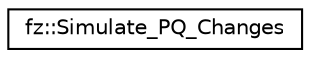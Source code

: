 digraph "Graphical Class Hierarchy"
{
 // LATEX_PDF_SIZE
  edge [fontname="Helvetica",fontsize="10",labelfontname="Helvetica",labelfontsize="10"];
  node [fontname="Helvetica",fontsize="10",shape=record];
  rankdir="LR";
  Node0 [label="fz::Simulate_PQ_Changes",height=0.2,width=0.4,color="black", fillcolor="white", style="filled",URL="$classfz_1_1Simulate__PQ__Changes.html",tooltip="A simulation class that enables Postgres call testing."];
}
